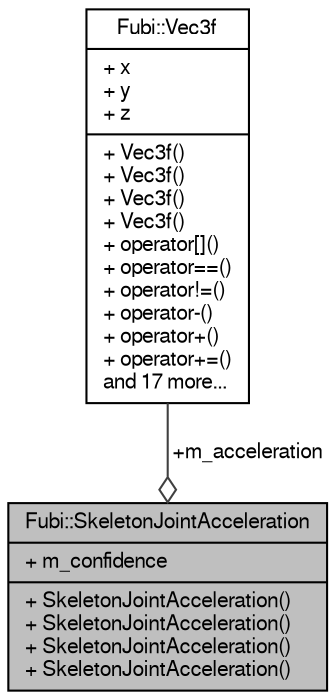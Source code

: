 digraph "Fubi::SkeletonJointAcceleration"
{
  edge [fontname="FreeSans",fontsize="10",labelfontname="FreeSans",labelfontsize="10"];
  node [fontname="FreeSans",fontsize="10",shape=record];
  Node1 [label="{Fubi::SkeletonJointAcceleration\n|+ m_confidence\l|+ SkeletonJointAcceleration()\l+ SkeletonJointAcceleration()\l+ SkeletonJointAcceleration()\l+ SkeletonJointAcceleration()\l}",height=0.2,width=0.4,color="black", fillcolor="grey75", style="filled" fontcolor="black"];
  Node2 -> Node1 [color="grey25",fontsize="10",style="solid",label=" +m_acceleration" ,arrowhead="odiamond",fontname="FreeSans"];
  Node2 [label="{Fubi::Vec3f\n|+ x\l+ y\l+ z\l|+ Vec3f()\l+ Vec3f()\l+ Vec3f()\l+ Vec3f()\l+ operator[]()\l+ operator==()\l+ operator!=()\l+ operator-()\l+ operator+()\l+ operator+=()\land 17 more...\l}",height=0.2,width=0.4,color="black", fillcolor="white", style="filled",URL="$a00036.html",tooltip="Vector class with three components. "];
}
